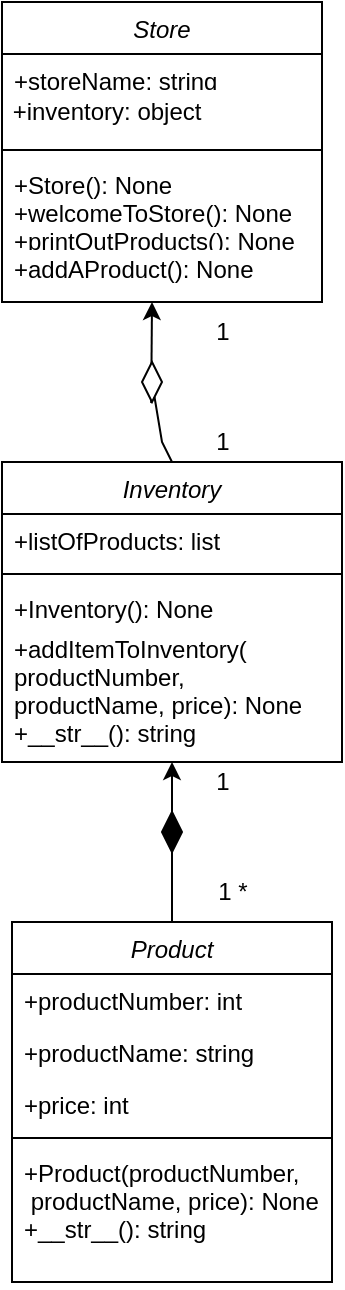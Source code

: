 <mxfile version="20.3.0" type="github">
  <diagram id="C5RBs43oDa-KdzZeNtuy" name="Page-1">
    <mxGraphModel dx="942" dy="606" grid="1" gridSize="10" guides="1" tooltips="1" connect="1" arrows="1" fold="1" page="1" pageScale="1" pageWidth="827" pageHeight="1169" math="0" shadow="0">
      <root>
        <mxCell id="WIyWlLk6GJQsqaUBKTNV-0" />
        <mxCell id="WIyWlLk6GJQsqaUBKTNV-1" parent="WIyWlLk6GJQsqaUBKTNV-0" />
        <mxCell id="zkfFHV4jXpPFQw0GAbJ--0" value="Store&#xa;" style="swimlane;fontStyle=2;align=center;verticalAlign=top;childLayout=stackLayout;horizontal=1;startSize=26;horizontalStack=0;resizeParent=1;resizeLast=0;collapsible=1;marginBottom=0;rounded=0;shadow=0;strokeWidth=1;" parent="WIyWlLk6GJQsqaUBKTNV-1" vertex="1">
          <mxGeometry x="210" y="90" width="160" height="150" as="geometry">
            <mxRectangle x="230" y="140" width="160" height="26" as="alternateBounds" />
          </mxGeometry>
        </mxCell>
        <mxCell id="zkfFHV4jXpPFQw0GAbJ--1" value="+storeName: string" style="text;align=left;verticalAlign=top;spacingLeft=4;spacingRight=4;overflow=hidden;rotatable=0;points=[[0,0.5],[1,0.5]];portConstraint=eastwest;" parent="zkfFHV4jXpPFQw0GAbJ--0" vertex="1">
          <mxGeometry y="26" width="160" height="14" as="geometry" />
        </mxCell>
        <mxCell id="I56DdLkFMOWvykfRAzJl-30" value="&amp;nbsp;+inventory: object" style="text;html=1;align=left;verticalAlign=middle;resizable=0;points=[];autosize=1;strokeColor=none;fillColor=none;" vertex="1" parent="zkfFHV4jXpPFQw0GAbJ--0">
          <mxGeometry y="40" width="160" height="30" as="geometry" />
        </mxCell>
        <mxCell id="zkfFHV4jXpPFQw0GAbJ--4" value="" style="line;html=1;strokeWidth=1;align=left;verticalAlign=middle;spacingTop=-1;spacingLeft=3;spacingRight=3;rotatable=0;labelPosition=right;points=[];portConstraint=eastwest;" parent="zkfFHV4jXpPFQw0GAbJ--0" vertex="1">
          <mxGeometry y="70" width="160" height="8" as="geometry" />
        </mxCell>
        <mxCell id="zkfFHV4jXpPFQw0GAbJ--5" value="+Store(): None&#xa;+welcomeToStore(): None&#xa;+printOutProducts(): None" style="text;align=left;verticalAlign=top;spacingLeft=4;spacingRight=4;overflow=hidden;rotatable=0;points=[[0,0.5],[1,0.5]];portConstraint=eastwest;" parent="zkfFHV4jXpPFQw0GAbJ--0" vertex="1">
          <mxGeometry y="78" width="160" height="42" as="geometry" />
        </mxCell>
        <mxCell id="I56DdLkFMOWvykfRAzJl-34" value="+addAProduct(): None" style="text;align=left;verticalAlign=top;spacingLeft=4;spacingRight=4;overflow=hidden;rotatable=0;points=[[0,0.5],[1,0.5]];portConstraint=eastwest;" vertex="1" parent="zkfFHV4jXpPFQw0GAbJ--0">
          <mxGeometry y="120" width="160" height="20" as="geometry" />
        </mxCell>
        <mxCell id="I56DdLkFMOWvykfRAzJl-0" value="Inventory&#xa;" style="swimlane;fontStyle=2;align=center;verticalAlign=top;childLayout=stackLayout;horizontal=1;startSize=26;horizontalStack=0;resizeParent=1;resizeLast=0;collapsible=1;marginBottom=0;rounded=0;shadow=0;strokeWidth=1;" vertex="1" parent="WIyWlLk6GJQsqaUBKTNV-1">
          <mxGeometry x="210" y="320" width="170" height="150" as="geometry">
            <mxRectangle x="230" y="140" width="160" height="26" as="alternateBounds" />
          </mxGeometry>
        </mxCell>
        <mxCell id="I56DdLkFMOWvykfRAzJl-1" value="+listOfProducts: list" style="text;align=left;verticalAlign=top;spacingLeft=4;spacingRight=4;overflow=hidden;rotatable=0;points=[[0,0.5],[1,0.5]];portConstraint=eastwest;" vertex="1" parent="I56DdLkFMOWvykfRAzJl-0">
          <mxGeometry y="26" width="170" height="26" as="geometry" />
        </mxCell>
        <mxCell id="I56DdLkFMOWvykfRAzJl-4" value="" style="line;html=1;strokeWidth=1;align=left;verticalAlign=middle;spacingTop=-1;spacingLeft=3;spacingRight=3;rotatable=0;labelPosition=right;points=[];portConstraint=eastwest;" vertex="1" parent="I56DdLkFMOWvykfRAzJl-0">
          <mxGeometry y="52" width="170" height="8" as="geometry" />
        </mxCell>
        <mxCell id="I56DdLkFMOWvykfRAzJl-5" value="+Inventory(): None&#xa;" style="text;align=left;verticalAlign=top;spacingLeft=4;spacingRight=4;overflow=hidden;rotatable=0;points=[[0,0.5],[1,0.5]];portConstraint=eastwest;" vertex="1" parent="I56DdLkFMOWvykfRAzJl-0">
          <mxGeometry y="60" width="170" height="20" as="geometry" />
        </mxCell>
        <mxCell id="I56DdLkFMOWvykfRAzJl-27" value="+addItemToInventory(&#xa;productNumber, &#xa;productName, price): None&#xa;+__str__(): string&#xa;" style="text;align=left;verticalAlign=top;spacingLeft=4;spacingRight=4;overflow=hidden;rotatable=0;points=[[0,0.5],[1,0.5]];portConstraint=eastwest;" vertex="1" parent="I56DdLkFMOWvykfRAzJl-0">
          <mxGeometry y="80" width="170" height="64" as="geometry" />
        </mxCell>
        <mxCell id="I56DdLkFMOWvykfRAzJl-6" value="Product" style="swimlane;fontStyle=2;align=center;verticalAlign=top;childLayout=stackLayout;horizontal=1;startSize=26;horizontalStack=0;resizeParent=1;resizeLast=0;collapsible=1;marginBottom=0;rounded=0;shadow=0;strokeWidth=1;" vertex="1" parent="WIyWlLk6GJQsqaUBKTNV-1">
          <mxGeometry x="215" y="550" width="160" height="180" as="geometry">
            <mxRectangle x="230" y="140" width="160" height="26" as="alternateBounds" />
          </mxGeometry>
        </mxCell>
        <mxCell id="I56DdLkFMOWvykfRAzJl-7" value="+productNumber: int&#xa;" style="text;align=left;verticalAlign=top;spacingLeft=4;spacingRight=4;overflow=hidden;rotatable=0;points=[[0,0.5],[1,0.5]];portConstraint=eastwest;" vertex="1" parent="I56DdLkFMOWvykfRAzJl-6">
          <mxGeometry y="26" width="160" height="26" as="geometry" />
        </mxCell>
        <mxCell id="I56DdLkFMOWvykfRAzJl-8" value="+productName: string" style="text;align=left;verticalAlign=top;spacingLeft=4;spacingRight=4;overflow=hidden;rotatable=0;points=[[0,0.5],[1,0.5]];portConstraint=eastwest;rounded=0;shadow=0;html=0;" vertex="1" parent="I56DdLkFMOWvykfRAzJl-6">
          <mxGeometry y="52" width="160" height="26" as="geometry" />
        </mxCell>
        <mxCell id="I56DdLkFMOWvykfRAzJl-9" value="+price: int" style="text;align=left;verticalAlign=top;spacingLeft=4;spacingRight=4;overflow=hidden;rotatable=0;points=[[0,0.5],[1,0.5]];portConstraint=eastwest;rounded=0;shadow=0;html=0;" vertex="1" parent="I56DdLkFMOWvykfRAzJl-6">
          <mxGeometry y="78" width="160" height="26" as="geometry" />
        </mxCell>
        <mxCell id="I56DdLkFMOWvykfRAzJl-10" value="" style="line;html=1;strokeWidth=1;align=left;verticalAlign=middle;spacingTop=-1;spacingLeft=3;spacingRight=3;rotatable=0;labelPosition=right;points=[];portConstraint=eastwest;" vertex="1" parent="I56DdLkFMOWvykfRAzJl-6">
          <mxGeometry y="104" width="160" height="8" as="geometry" />
        </mxCell>
        <mxCell id="I56DdLkFMOWvykfRAzJl-11" value="+Product(productNumber,&#xa; productName, price): None&#xa;+__str__(): string" style="text;align=left;verticalAlign=top;spacingLeft=4;spacingRight=4;overflow=hidden;rotatable=0;points=[[0,0.5],[1,0.5]];portConstraint=eastwest;" vertex="1" parent="I56DdLkFMOWvykfRAzJl-6">
          <mxGeometry y="112" width="160" height="68" as="geometry" />
        </mxCell>
        <mxCell id="I56DdLkFMOWvykfRAzJl-15" value="" style="endArrow=classic;html=1;rounded=0;exitX=0.459;exitY=1.025;exitDx=0;exitDy=0;exitPerimeter=0;startArrow=none;" edge="1" parent="WIyWlLk6GJQsqaUBKTNV-1" source="I56DdLkFMOWvykfRAzJl-16">
          <mxGeometry width="50" height="50" relative="1" as="geometry">
            <mxPoint x="390" y="440" as="sourcePoint" />
            <mxPoint x="285" y="240" as="targetPoint" />
          </mxGeometry>
        </mxCell>
        <mxCell id="I56DdLkFMOWvykfRAzJl-16" value="" style="rhombus;whiteSpace=wrap;html=1;" vertex="1" parent="WIyWlLk6GJQsqaUBKTNV-1">
          <mxGeometry x="280" y="270" width="10" height="20" as="geometry" />
        </mxCell>
        <mxCell id="I56DdLkFMOWvykfRAzJl-17" value="" style="endArrow=none;html=1;rounded=0;exitX=0.5;exitY=0;exitDx=0;exitDy=0;" edge="1" parent="WIyWlLk6GJQsqaUBKTNV-1" source="I56DdLkFMOWvykfRAzJl-0" target="I56DdLkFMOWvykfRAzJl-16">
          <mxGeometry width="50" height="50" relative="1" as="geometry">
            <mxPoint x="283.44" y="241.5" as="sourcePoint" />
            <mxPoint x="286.931" y="320" as="targetPoint" />
            <Array as="points">
              <mxPoint x="290" y="310" />
            </Array>
          </mxGeometry>
        </mxCell>
        <mxCell id="I56DdLkFMOWvykfRAzJl-22" value="" style="endArrow=classic;html=1;rounded=0;entryX=0.5;entryY=1;entryDx=0;entryDy=0;startArrow=none;" edge="1" parent="WIyWlLk6GJQsqaUBKTNV-1" source="I56DdLkFMOWvykfRAzJl-21" target="I56DdLkFMOWvykfRAzJl-0">
          <mxGeometry width="50" height="50" relative="1" as="geometry">
            <mxPoint x="380" y="740" as="sourcePoint" />
            <mxPoint x="430" y="690" as="targetPoint" />
          </mxGeometry>
        </mxCell>
        <mxCell id="I56DdLkFMOWvykfRAzJl-21" value="" style="rhombus;whiteSpace=wrap;html=1;fillColor=#000000;" vertex="1" parent="WIyWlLk6GJQsqaUBKTNV-1">
          <mxGeometry x="290" y="495" width="10" height="20" as="geometry" />
        </mxCell>
        <mxCell id="I56DdLkFMOWvykfRAzJl-26" value="" style="endArrow=none;html=1;rounded=0;entryX=0.5;entryY=1;entryDx=0;entryDy=0;" edge="1" parent="WIyWlLk6GJQsqaUBKTNV-1" source="I56DdLkFMOWvykfRAzJl-6" target="I56DdLkFMOWvykfRAzJl-21">
          <mxGeometry width="50" height="50" relative="1" as="geometry">
            <mxPoint x="290" y="530" as="sourcePoint" />
            <mxPoint x="290" y="458" as="targetPoint" />
          </mxGeometry>
        </mxCell>
        <mxCell id="I56DdLkFMOWvykfRAzJl-31" value="1" style="text;html=1;align=center;verticalAlign=middle;resizable=0;points=[];autosize=1;strokeColor=none;fillColor=none;" vertex="1" parent="WIyWlLk6GJQsqaUBKTNV-1">
          <mxGeometry x="305" y="295" width="30" height="30" as="geometry" />
        </mxCell>
        <mxCell id="I56DdLkFMOWvykfRAzJl-32" value="1" style="text;html=1;align=center;verticalAlign=middle;resizable=0;points=[];autosize=1;strokeColor=none;fillColor=none;" vertex="1" parent="WIyWlLk6GJQsqaUBKTNV-1">
          <mxGeometry x="305" y="465" width="30" height="30" as="geometry" />
        </mxCell>
        <mxCell id="I56DdLkFMOWvykfRAzJl-33" value="1 *" style="text;html=1;align=center;verticalAlign=middle;resizable=0;points=[];autosize=1;strokeColor=none;fillColor=none;" vertex="1" parent="WIyWlLk6GJQsqaUBKTNV-1">
          <mxGeometry x="305" y="520" width="40" height="30" as="geometry" />
        </mxCell>
        <mxCell id="I56DdLkFMOWvykfRAzJl-37" value="1" style="text;html=1;align=center;verticalAlign=middle;resizable=0;points=[];autosize=1;strokeColor=none;fillColor=none;" vertex="1" parent="WIyWlLk6GJQsqaUBKTNV-1">
          <mxGeometry x="305" y="240" width="30" height="30" as="geometry" />
        </mxCell>
      </root>
    </mxGraphModel>
  </diagram>
</mxfile>
